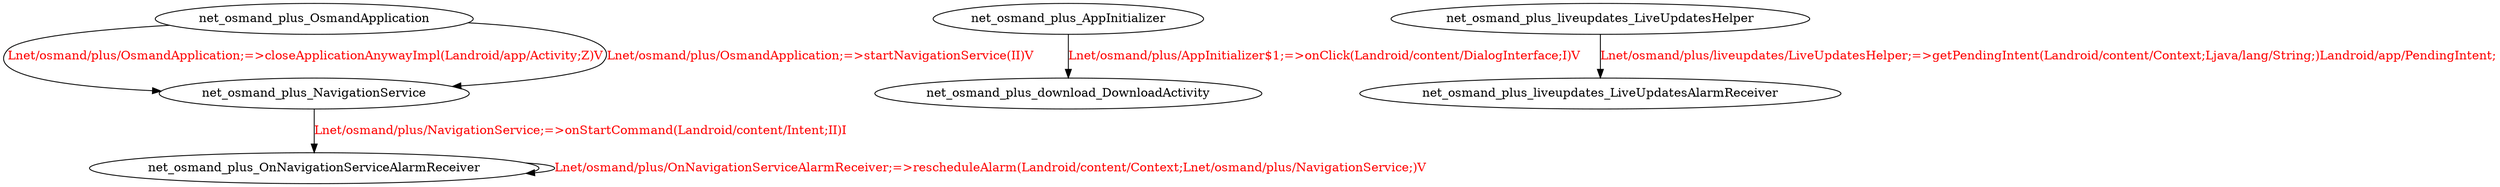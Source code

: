 digraph G {
net_osmand_plus_NavigationService -> net_osmand_plus_OnNavigationServiceAlarmReceiver [label="Lnet/osmand/plus/NavigationService;=>onStartCommand(Landroid/content/Intent;II)I", fontcolor="red"];
net_osmand_plus_AppInitializer -> net_osmand_plus_download_DownloadActivity [label="Lnet/osmand/plus/AppInitializer$1;=>onClick(Landroid/content/DialogInterface;I)V", fontcolor="red"];
net_osmand_plus_OnNavigationServiceAlarmReceiver -> net_osmand_plus_OnNavigationServiceAlarmReceiver [label="Lnet/osmand/plus/OnNavigationServiceAlarmReceiver;=>rescheduleAlarm(Landroid/content/Context;Lnet/osmand/plus/NavigationService;)V", fontcolor="red"];
net_osmand_plus_OsmandApplication -> net_osmand_plus_NavigationService [label="Lnet/osmand/plus/OsmandApplication;=>closeApplicationAnywayImpl(Landroid/app/Activity;Z)V", fontcolor="red"];
net_osmand_plus_OsmandApplication -> net_osmand_plus_NavigationService [label="Lnet/osmand/plus/OsmandApplication;=>startNavigationService(II)V", fontcolor="red"];
net_osmand_plus_liveupdates_LiveUpdatesHelper -> net_osmand_plus_liveupdates_LiveUpdatesAlarmReceiver [label="Lnet/osmand/plus/liveupdates/LiveUpdatesHelper;=>getPendingIntent(Landroid/content/Context;Ljava/lang/String;)Landroid/app/PendingIntent;", fontcolor="red"];
}